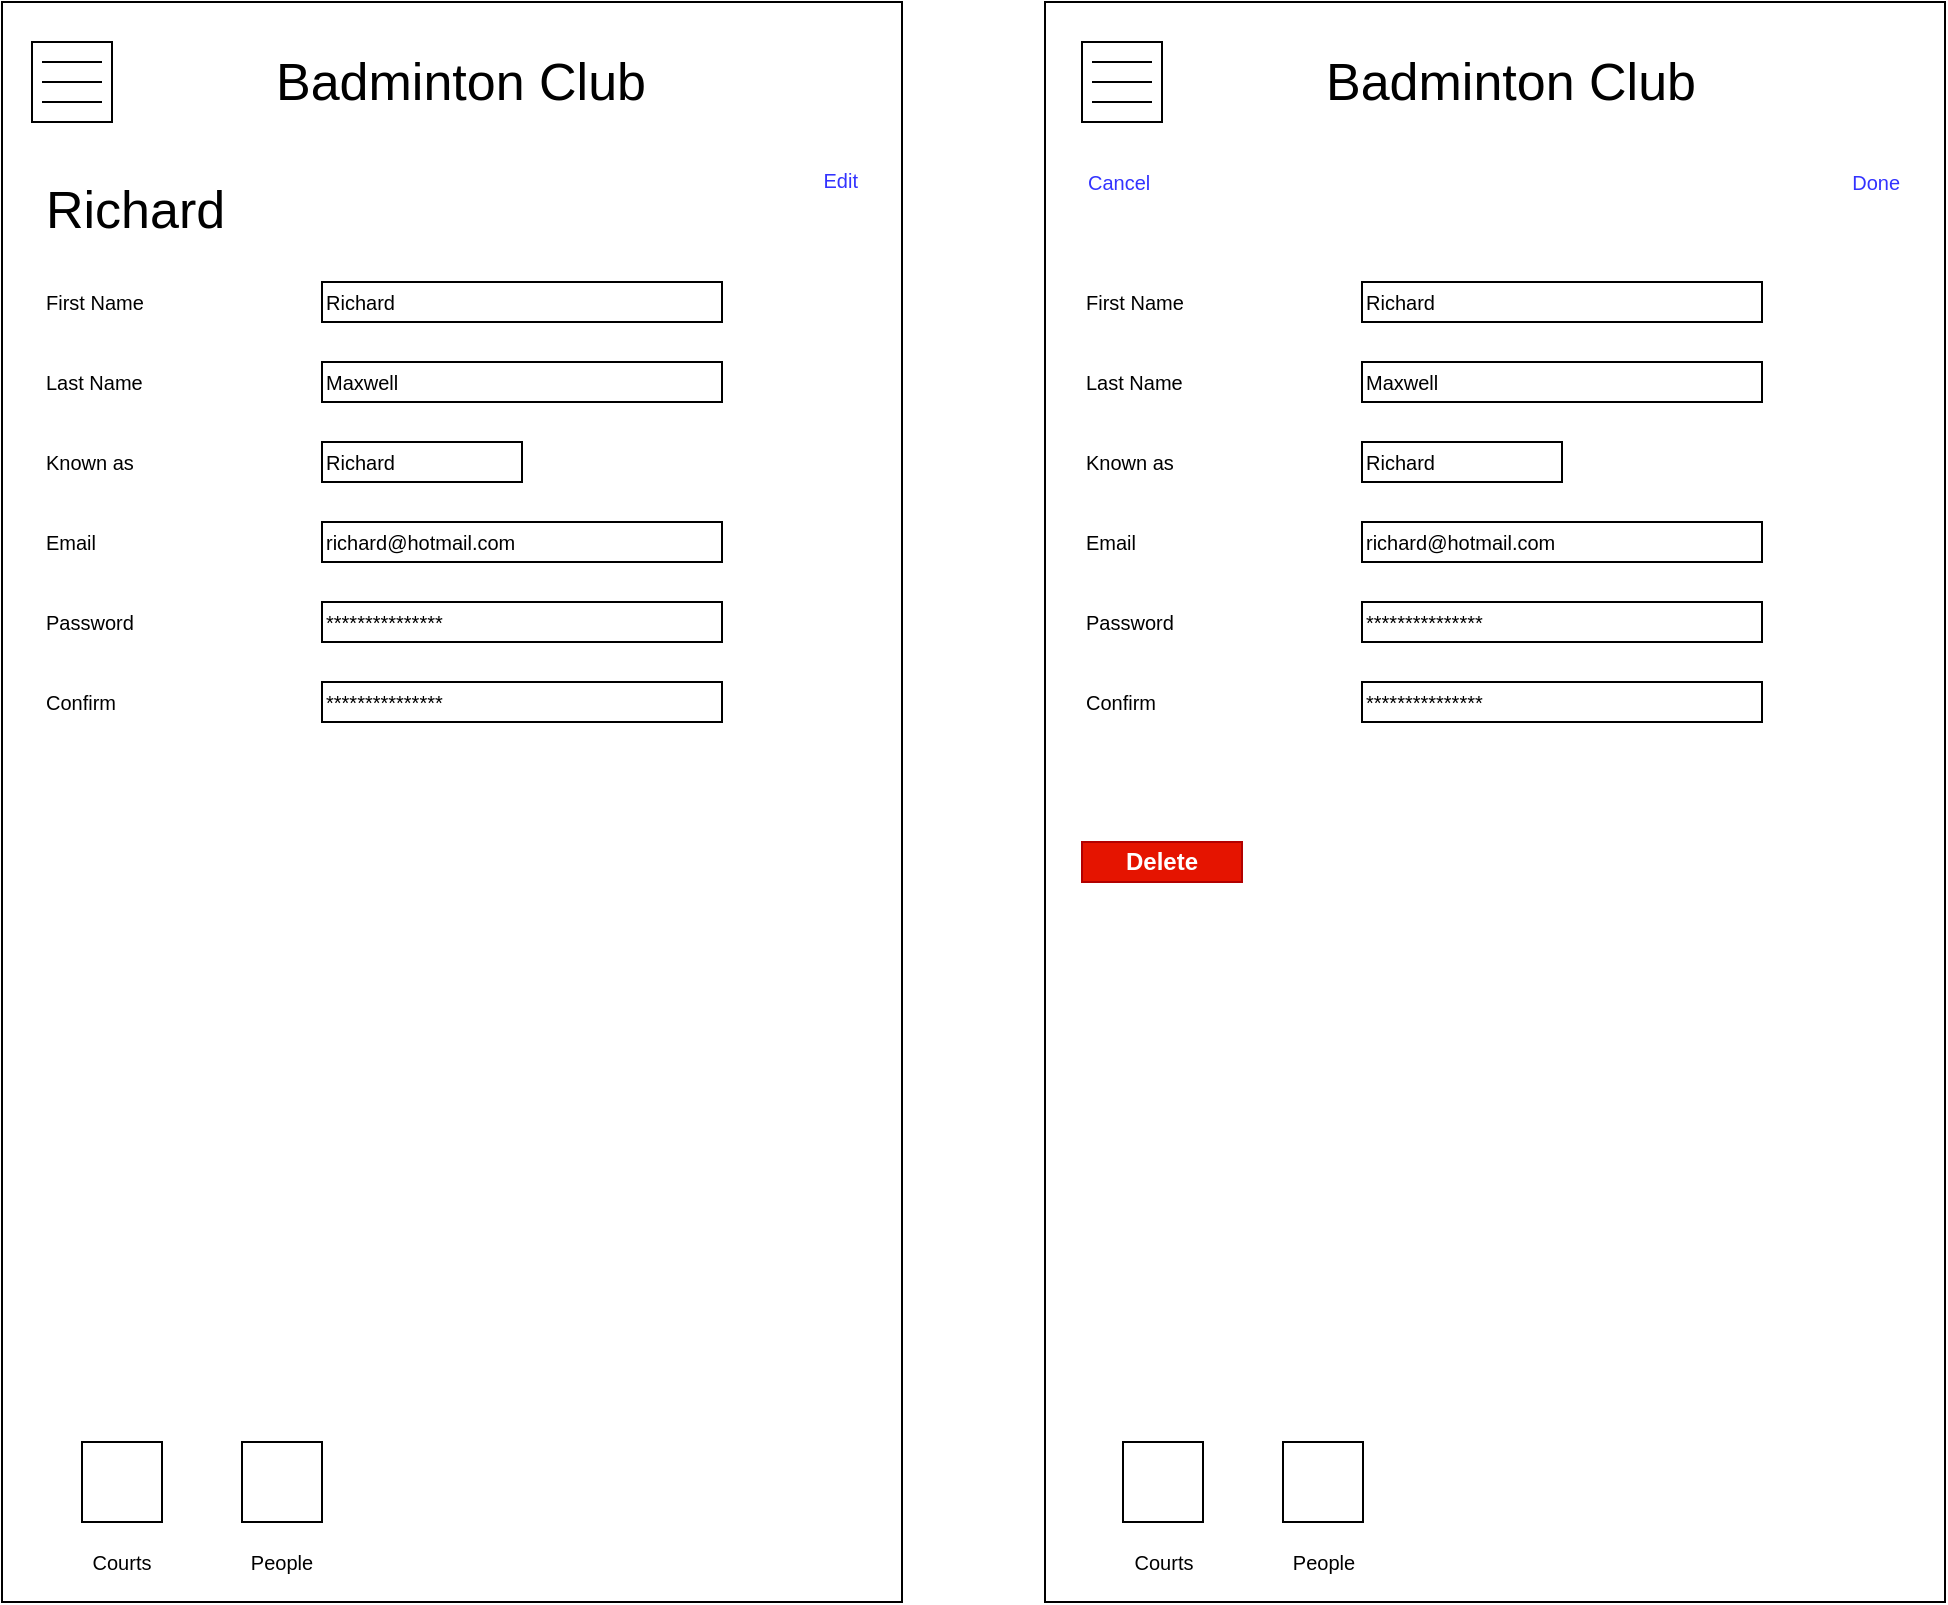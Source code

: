 <mxfile pages="1" version="11.2.8" type="device"><diagram id="OYxtMOtewcNZ8r6xUYRu" name="Page-1"><mxGraphModel dx="1303" dy="918" grid="1" gridSize="10" guides="1" tooltips="1" connect="1" arrows="1" fold="1" page="1" pageScale="1" pageWidth="1654" pageHeight="1169" math="0" shadow="0"><root><mxCell id="0"/><mxCell id="1" parent="0"/><mxCell id="umCo5wo7Wawrw8q3qR_3-1" value="" style="rounded=0;whiteSpace=wrap;html=1;fillColor=none;" parent="1" vertex="1"><mxGeometry x="80" y="200" width="450" height="800" as="geometry"/></mxCell><mxCell id="umCo5wo7Wawrw8q3qR_3-13" value="" style="rounded=0;whiteSpace=wrap;html=1;fillColor=none;" parent="1" vertex="1"><mxGeometry x="601.5" y="200" width="450" height="800" as="geometry"/></mxCell><mxCell id="umCo5wo7Wawrw8q3qR_3-36" value="&lt;span style=&quot;font-size: 10px&quot;&gt;Courts&lt;/span&gt;" style="text;html=1;strokeColor=none;fillColor=none;align=center;verticalAlign=middle;whiteSpace=wrap;rounded=0;" parent="1" vertex="1"><mxGeometry x="120" y="970" width="40" height="20" as="geometry"/></mxCell><mxCell id="umCo5wo7Wawrw8q3qR_3-37" value="&lt;span style=&quot;font-size: 10px&quot;&gt;People&lt;/span&gt;" style="text;html=1;strokeColor=none;fillColor=none;align=center;verticalAlign=middle;whiteSpace=wrap;rounded=0;" parent="1" vertex="1"><mxGeometry x="200" y="970" width="40" height="20" as="geometry"/></mxCell><mxCell id="umCo5wo7Wawrw8q3qR_3-71" value="&lt;font style=&quot;font-size: 26px&quot;&gt;Richard&lt;/font&gt;" style="text;html=1;strokeColor=none;fillColor=none;align=left;verticalAlign=middle;whiteSpace=wrap;rounded=0;" parent="1" vertex="1"><mxGeometry x="100" y="289" width="120" height="30" as="geometry"/></mxCell><mxCell id="umCo5wo7Wawrw8q3qR_3-72" value="&lt;font style=&quot;font-size: 10px&quot;&gt;First Name&lt;/font&gt;" style="text;html=1;align=left;verticalAlign=middle;whiteSpace=wrap;rounded=0;strokeColor=none;" parent="1" vertex="1"><mxGeometry x="100" y="340" width="100" height="20" as="geometry"/></mxCell><mxCell id="umCo5wo7Wawrw8q3qR_3-93" value="&lt;font style=&quot;font-size: 10px&quot;&gt;Richard&lt;/font&gt;" style="text;html=1;align=left;verticalAlign=middle;whiteSpace=wrap;rounded=0;strokeColor=#000000;" parent="1" vertex="1"><mxGeometry x="240" y="340" width="200" height="20" as="geometry"/></mxCell><mxCell id="umCo5wo7Wawrw8q3qR_3-94" value="&lt;font style=&quot;font-size: 10px&quot;&gt;Last Name&lt;/font&gt;" style="text;html=1;align=left;verticalAlign=middle;whiteSpace=wrap;rounded=0;" parent="1" vertex="1"><mxGeometry x="100" y="380" width="100" height="20" as="geometry"/></mxCell><mxCell id="umCo5wo7Wawrw8q3qR_3-95" value="&lt;font style=&quot;font-size: 10px&quot;&gt;Maxwell&lt;/font&gt;" style="text;html=1;align=left;verticalAlign=middle;whiteSpace=wrap;rounded=0;strokeColor=#000000;" parent="1" vertex="1"><mxGeometry x="240" y="380" width="200" height="20" as="geometry"/></mxCell><mxCell id="umCo5wo7Wawrw8q3qR_3-96" value="&lt;font style=&quot;font-size: 10px&quot;&gt;Known as&lt;/font&gt;" style="text;html=1;align=left;verticalAlign=middle;whiteSpace=wrap;rounded=0;" parent="1" vertex="1"><mxGeometry x="100" y="420" width="100" height="20" as="geometry"/></mxCell><mxCell id="umCo5wo7Wawrw8q3qR_3-97" value="&lt;font style=&quot;font-size: 10px&quot;&gt;Richard&lt;/font&gt;" style="text;html=1;align=left;verticalAlign=middle;whiteSpace=wrap;rounded=0;strokeColor=#000000;" parent="1" vertex="1"><mxGeometry x="240" y="420" width="100" height="20" as="geometry"/></mxCell><mxCell id="umCo5wo7Wawrw8q3qR_3-98" value="&lt;font style=&quot;font-size: 10px&quot;&gt;Email&lt;/font&gt;" style="text;html=1;align=left;verticalAlign=middle;whiteSpace=wrap;rounded=0;" parent="1" vertex="1"><mxGeometry x="100" y="460" width="100" height="20" as="geometry"/></mxCell><mxCell id="umCo5wo7Wawrw8q3qR_3-99" value="&lt;span style=&quot;font-size: 10px&quot;&gt;richard@hotmail.com&lt;/span&gt;" style="text;html=1;align=left;verticalAlign=middle;whiteSpace=wrap;rounded=0;strokeColor=#000000;" parent="1" vertex="1"><mxGeometry x="240" y="460" width="200" height="20" as="geometry"/></mxCell><mxCell id="umCo5wo7Wawrw8q3qR_3-100" value="&lt;font style=&quot;font-size: 10px&quot;&gt;Password&lt;/font&gt;" style="text;html=1;align=left;verticalAlign=middle;whiteSpace=wrap;rounded=0;" parent="1" vertex="1"><mxGeometry x="100" y="500" width="100" height="20" as="geometry"/></mxCell><mxCell id="umCo5wo7Wawrw8q3qR_3-101" value="&lt;span style=&quot;font-size: 10px&quot;&gt;***************&lt;/span&gt;" style="text;html=1;align=left;verticalAlign=middle;whiteSpace=wrap;rounded=0;strokeColor=#000000;" parent="1" vertex="1"><mxGeometry x="240" y="500" width="200" height="20" as="geometry"/></mxCell><mxCell id="umCo5wo7Wawrw8q3qR_3-102" value="&lt;font style=&quot;font-size: 10px&quot;&gt;Confirm&lt;/font&gt;" style="text;html=1;align=left;verticalAlign=middle;whiteSpace=wrap;rounded=0;" parent="1" vertex="1"><mxGeometry x="100" y="540" width="100" height="20" as="geometry"/></mxCell><mxCell id="umCo5wo7Wawrw8q3qR_3-103" value="&lt;span style=&quot;font-size: 10px&quot;&gt;***************&lt;/span&gt;" style="text;html=1;align=left;verticalAlign=middle;whiteSpace=wrap;rounded=0;strokeColor=#000000;" parent="1" vertex="1"><mxGeometry x="240" y="540" width="200" height="20" as="geometry"/></mxCell><mxCell id="umCo5wo7Wawrw8q3qR_3-123" value="&lt;font style=&quot;font-size: 10px&quot;&gt;First Name&lt;/font&gt;" style="text;html=1;align=left;verticalAlign=middle;whiteSpace=wrap;rounded=0;strokeColor=none;" parent="1" vertex="1"><mxGeometry x="620" y="340" width="100" height="20" as="geometry"/></mxCell><mxCell id="umCo5wo7Wawrw8q3qR_3-124" value="&lt;font style=&quot;font-size: 10px&quot;&gt;Richard&lt;/font&gt;" style="text;html=1;align=left;verticalAlign=middle;whiteSpace=wrap;rounded=0;strokeColor=#000000;" parent="1" vertex="1"><mxGeometry x="760" y="340" width="200" height="20" as="geometry"/></mxCell><mxCell id="umCo5wo7Wawrw8q3qR_3-125" value="&lt;font style=&quot;font-size: 10px&quot;&gt;Last Name&lt;/font&gt;" style="text;html=1;align=left;verticalAlign=middle;whiteSpace=wrap;rounded=0;" parent="1" vertex="1"><mxGeometry x="620" y="380" width="100" height="20" as="geometry"/></mxCell><mxCell id="umCo5wo7Wawrw8q3qR_3-126" value="&lt;font style=&quot;font-size: 10px&quot;&gt;Maxwell&lt;/font&gt;" style="text;html=1;align=left;verticalAlign=middle;whiteSpace=wrap;rounded=0;strokeColor=#000000;" parent="1" vertex="1"><mxGeometry x="760" y="380" width="200" height="20" as="geometry"/></mxCell><mxCell id="umCo5wo7Wawrw8q3qR_3-127" value="&lt;font style=&quot;font-size: 10px&quot;&gt;Known as&lt;/font&gt;" style="text;html=1;align=left;verticalAlign=middle;whiteSpace=wrap;rounded=0;" parent="1" vertex="1"><mxGeometry x="620" y="420" width="100" height="20" as="geometry"/></mxCell><mxCell id="umCo5wo7Wawrw8q3qR_3-128" value="&lt;font style=&quot;font-size: 10px&quot;&gt;Richard&lt;/font&gt;" style="text;html=1;align=left;verticalAlign=middle;whiteSpace=wrap;rounded=0;strokeColor=#000000;" parent="1" vertex="1"><mxGeometry x="760" y="420" width="100" height="20" as="geometry"/></mxCell><mxCell id="umCo5wo7Wawrw8q3qR_3-129" value="&lt;font style=&quot;font-size: 10px&quot;&gt;Email&lt;/font&gt;" style="text;html=1;align=left;verticalAlign=middle;whiteSpace=wrap;rounded=0;" parent="1" vertex="1"><mxGeometry x="620" y="460" width="100" height="20" as="geometry"/></mxCell><mxCell id="umCo5wo7Wawrw8q3qR_3-130" value="&lt;span style=&quot;font-size: 10px&quot;&gt;richard@hotmail.com&lt;/span&gt;" style="text;html=1;align=left;verticalAlign=middle;whiteSpace=wrap;rounded=0;strokeColor=#000000;" parent="1" vertex="1"><mxGeometry x="760" y="460" width="200" height="20" as="geometry"/></mxCell><mxCell id="umCo5wo7Wawrw8q3qR_3-131" value="&lt;font style=&quot;font-size: 10px&quot;&gt;Password&lt;/font&gt;" style="text;html=1;align=left;verticalAlign=middle;whiteSpace=wrap;rounded=0;" parent="1" vertex="1"><mxGeometry x="620" y="500" width="100" height="20" as="geometry"/></mxCell><mxCell id="umCo5wo7Wawrw8q3qR_3-132" value="&lt;span style=&quot;font-size: 10px&quot;&gt;***************&lt;/span&gt;" style="text;html=1;align=left;verticalAlign=middle;whiteSpace=wrap;rounded=0;strokeColor=#000000;" parent="1" vertex="1"><mxGeometry x="760" y="500" width="200" height="20" as="geometry"/></mxCell><mxCell id="umCo5wo7Wawrw8q3qR_3-133" value="&lt;font style=&quot;font-size: 10px&quot;&gt;Confirm&lt;/font&gt;" style="text;html=1;align=left;verticalAlign=middle;whiteSpace=wrap;rounded=0;" parent="1" vertex="1"><mxGeometry x="620" y="540" width="100" height="20" as="geometry"/></mxCell><mxCell id="umCo5wo7Wawrw8q3qR_3-134" value="&lt;span style=&quot;font-size: 10px&quot;&gt;***************&lt;/span&gt;" style="text;html=1;align=left;verticalAlign=middle;whiteSpace=wrap;rounded=0;strokeColor=#000000;" parent="1" vertex="1"><mxGeometry x="760" y="540" width="200" height="20" as="geometry"/></mxCell><mxCell id="umCo5wo7Wawrw8q3qR_3-135" value="" style="rounded=0;whiteSpace=wrap;html=1;strokeColor=#000000;fillColor=none;" parent="1" vertex="1"><mxGeometry x="620" y="620" width="80" height="20" as="geometry"/></mxCell><mxCell id="umCo5wo7Wawrw8q3qR_3-136" value="&lt;b&gt;&lt;font color=&quot;#ffffff&quot;&gt;Delete&lt;/font&gt;&lt;/b&gt;" style="text;html=1;strokeColor=#B20000;fillColor=#e51400;align=center;verticalAlign=middle;whiteSpace=wrap;rounded=0;fontColor=#ffffff;" parent="1" vertex="1"><mxGeometry x="620" y="620" width="80" height="20" as="geometry"/></mxCell><mxCell id="umCo5wo7Wawrw8q3qR_3-137" value="&lt;font style=&quot;font-size: 10px&quot; color=&quot;#3333ff&quot;&gt;Edit&lt;/font&gt;" style="text;html=1;align=right;verticalAlign=middle;whiteSpace=wrap;rounded=0;strokeColor=none;" parent="1" vertex="1"><mxGeometry x="440" y="279" width="70" height="20" as="geometry"/></mxCell><mxCell id="umCo5wo7Wawrw8q3qR_3-138" value="&lt;font style=&quot;font-size: 10px&quot; color=&quot;#3333ff&quot;&gt;Done&lt;/font&gt;" style="text;html=1;align=right;verticalAlign=middle;whiteSpace=wrap;rounded=0;strokeColor=none;" parent="1" vertex="1"><mxGeometry x="950" y="280" width="81" height="20" as="geometry"/></mxCell><mxCell id="umCo5wo7Wawrw8q3qR_3-139" value="&lt;font style=&quot;font-size: 10px&quot; color=&quot;#3333ff&quot;&gt;Cancel&lt;/font&gt;" style="text;html=1;align=left;verticalAlign=middle;whiteSpace=wrap;rounded=0;strokeColor=none;" parent="1" vertex="1"><mxGeometry x="620.5" y="280" width="60" height="20" as="geometry"/></mxCell><mxCell id="cHxr-dOUPk3zuZFcM4RD-1" value="" style="whiteSpace=wrap;html=1;aspect=fixed;fillColor=none;" vertex="1" parent="1"><mxGeometry x="120" y="920" width="40" height="40" as="geometry"/></mxCell><mxCell id="cHxr-dOUPk3zuZFcM4RD-2" value="" style="whiteSpace=wrap;html=1;aspect=fixed;fillColor=none;" vertex="1" parent="1"><mxGeometry x="200" y="920" width="40" height="40" as="geometry"/></mxCell><mxCell id="cHxr-dOUPk3zuZFcM4RD-3" value="" style="whiteSpace=wrap;html=1;aspect=fixed;fillColor=none;" vertex="1" parent="1"><mxGeometry x="640.5" y="920" width="40" height="40" as="geometry"/></mxCell><mxCell id="cHxr-dOUPk3zuZFcM4RD-4" value="" style="whiteSpace=wrap;html=1;aspect=fixed;fillColor=none;" vertex="1" parent="1"><mxGeometry x="720.5" y="920" width="40" height="40" as="geometry"/></mxCell><mxCell id="cHxr-dOUPk3zuZFcM4RD-5" value="&lt;span style=&quot;font-size: 10px&quot;&gt;Courts&lt;/span&gt;" style="text;html=1;strokeColor=none;fillColor=none;align=center;verticalAlign=middle;whiteSpace=wrap;rounded=0;" vertex="1" parent="1"><mxGeometry x="640.5" y="970" width="40" height="20" as="geometry"/></mxCell><mxCell id="cHxr-dOUPk3zuZFcM4RD-6" value="&lt;span style=&quot;font-size: 10px&quot;&gt;People&lt;/span&gt;" style="text;html=1;strokeColor=none;fillColor=none;align=center;verticalAlign=middle;whiteSpace=wrap;rounded=0;" vertex="1" parent="1"><mxGeometry x="720.5" y="970" width="40" height="20" as="geometry"/></mxCell><mxCell id="cHxr-dOUPk3zuZFcM4RD-9" value="&lt;font style=&quot;font-size: 26px&quot;&gt;Badminton Club&lt;/font&gt;" style="text;html=1;align=left;verticalAlign=middle;whiteSpace=wrap;rounded=0;" vertex="1" parent="1"><mxGeometry x="740" y="220" width="270" height="40" as="geometry"/></mxCell><mxCell id="cHxr-dOUPk3zuZFcM4RD-10" value="" style="group" vertex="1" connectable="0" parent="1"><mxGeometry x="620" y="220" width="40" height="40" as="geometry"/></mxCell><mxCell id="cHxr-dOUPk3zuZFcM4RD-11" value="" style="whiteSpace=wrap;html=1;aspect=fixed;fillColor=none;" vertex="1" parent="cHxr-dOUPk3zuZFcM4RD-10"><mxGeometry width="40" height="40" as="geometry"/></mxCell><mxCell id="cHxr-dOUPk3zuZFcM4RD-12" value="" style="endArrow=none;html=1;" edge="1" parent="cHxr-dOUPk3zuZFcM4RD-10"><mxGeometry width="50" height="50" relative="1" as="geometry"><mxPoint x="5" y="20" as="sourcePoint"/><mxPoint x="35" y="20" as="targetPoint"/></mxGeometry></mxCell><mxCell id="cHxr-dOUPk3zuZFcM4RD-13" value="" style="endArrow=none;html=1;" edge="1" parent="cHxr-dOUPk3zuZFcM4RD-10"><mxGeometry width="50" height="50" relative="1" as="geometry"><mxPoint x="5" y="30" as="sourcePoint"/><mxPoint x="35" y="30" as="targetPoint"/></mxGeometry></mxCell><mxCell id="cHxr-dOUPk3zuZFcM4RD-14" value="" style="endArrow=none;html=1;" edge="1" parent="cHxr-dOUPk3zuZFcM4RD-10"><mxGeometry width="50" height="50" relative="1" as="geometry"><mxPoint x="5" y="10" as="sourcePoint"/><mxPoint x="35" y="10" as="targetPoint"/></mxGeometry></mxCell><mxCell id="cHxr-dOUPk3zuZFcM4RD-15" value="&lt;font style=&quot;font-size: 26px&quot;&gt;Badminton Club&lt;/font&gt;" style="text;html=1;align=left;verticalAlign=middle;whiteSpace=wrap;rounded=0;" vertex="1" parent="1"><mxGeometry x="215" y="220" width="270" height="40" as="geometry"/></mxCell><mxCell id="cHxr-dOUPk3zuZFcM4RD-16" value="" style="group" vertex="1" connectable="0" parent="1"><mxGeometry x="95" y="220" width="40" height="40" as="geometry"/></mxCell><mxCell id="cHxr-dOUPk3zuZFcM4RD-17" value="" style="whiteSpace=wrap;html=1;aspect=fixed;fillColor=none;" vertex="1" parent="cHxr-dOUPk3zuZFcM4RD-16"><mxGeometry width="40" height="40" as="geometry"/></mxCell><mxCell id="cHxr-dOUPk3zuZFcM4RD-18" value="" style="endArrow=none;html=1;" edge="1" parent="cHxr-dOUPk3zuZFcM4RD-16"><mxGeometry width="50" height="50" relative="1" as="geometry"><mxPoint x="5" y="20" as="sourcePoint"/><mxPoint x="35" y="20" as="targetPoint"/></mxGeometry></mxCell><mxCell id="cHxr-dOUPk3zuZFcM4RD-19" value="" style="endArrow=none;html=1;" edge="1" parent="cHxr-dOUPk3zuZFcM4RD-16"><mxGeometry width="50" height="50" relative="1" as="geometry"><mxPoint x="5" y="30" as="sourcePoint"/><mxPoint x="35" y="30" as="targetPoint"/></mxGeometry></mxCell><mxCell id="cHxr-dOUPk3zuZFcM4RD-20" value="" style="endArrow=none;html=1;" edge="1" parent="cHxr-dOUPk3zuZFcM4RD-16"><mxGeometry width="50" height="50" relative="1" as="geometry"><mxPoint x="5" y="10" as="sourcePoint"/><mxPoint x="35" y="10" as="targetPoint"/></mxGeometry></mxCell></root></mxGraphModel></diagram></mxfile>